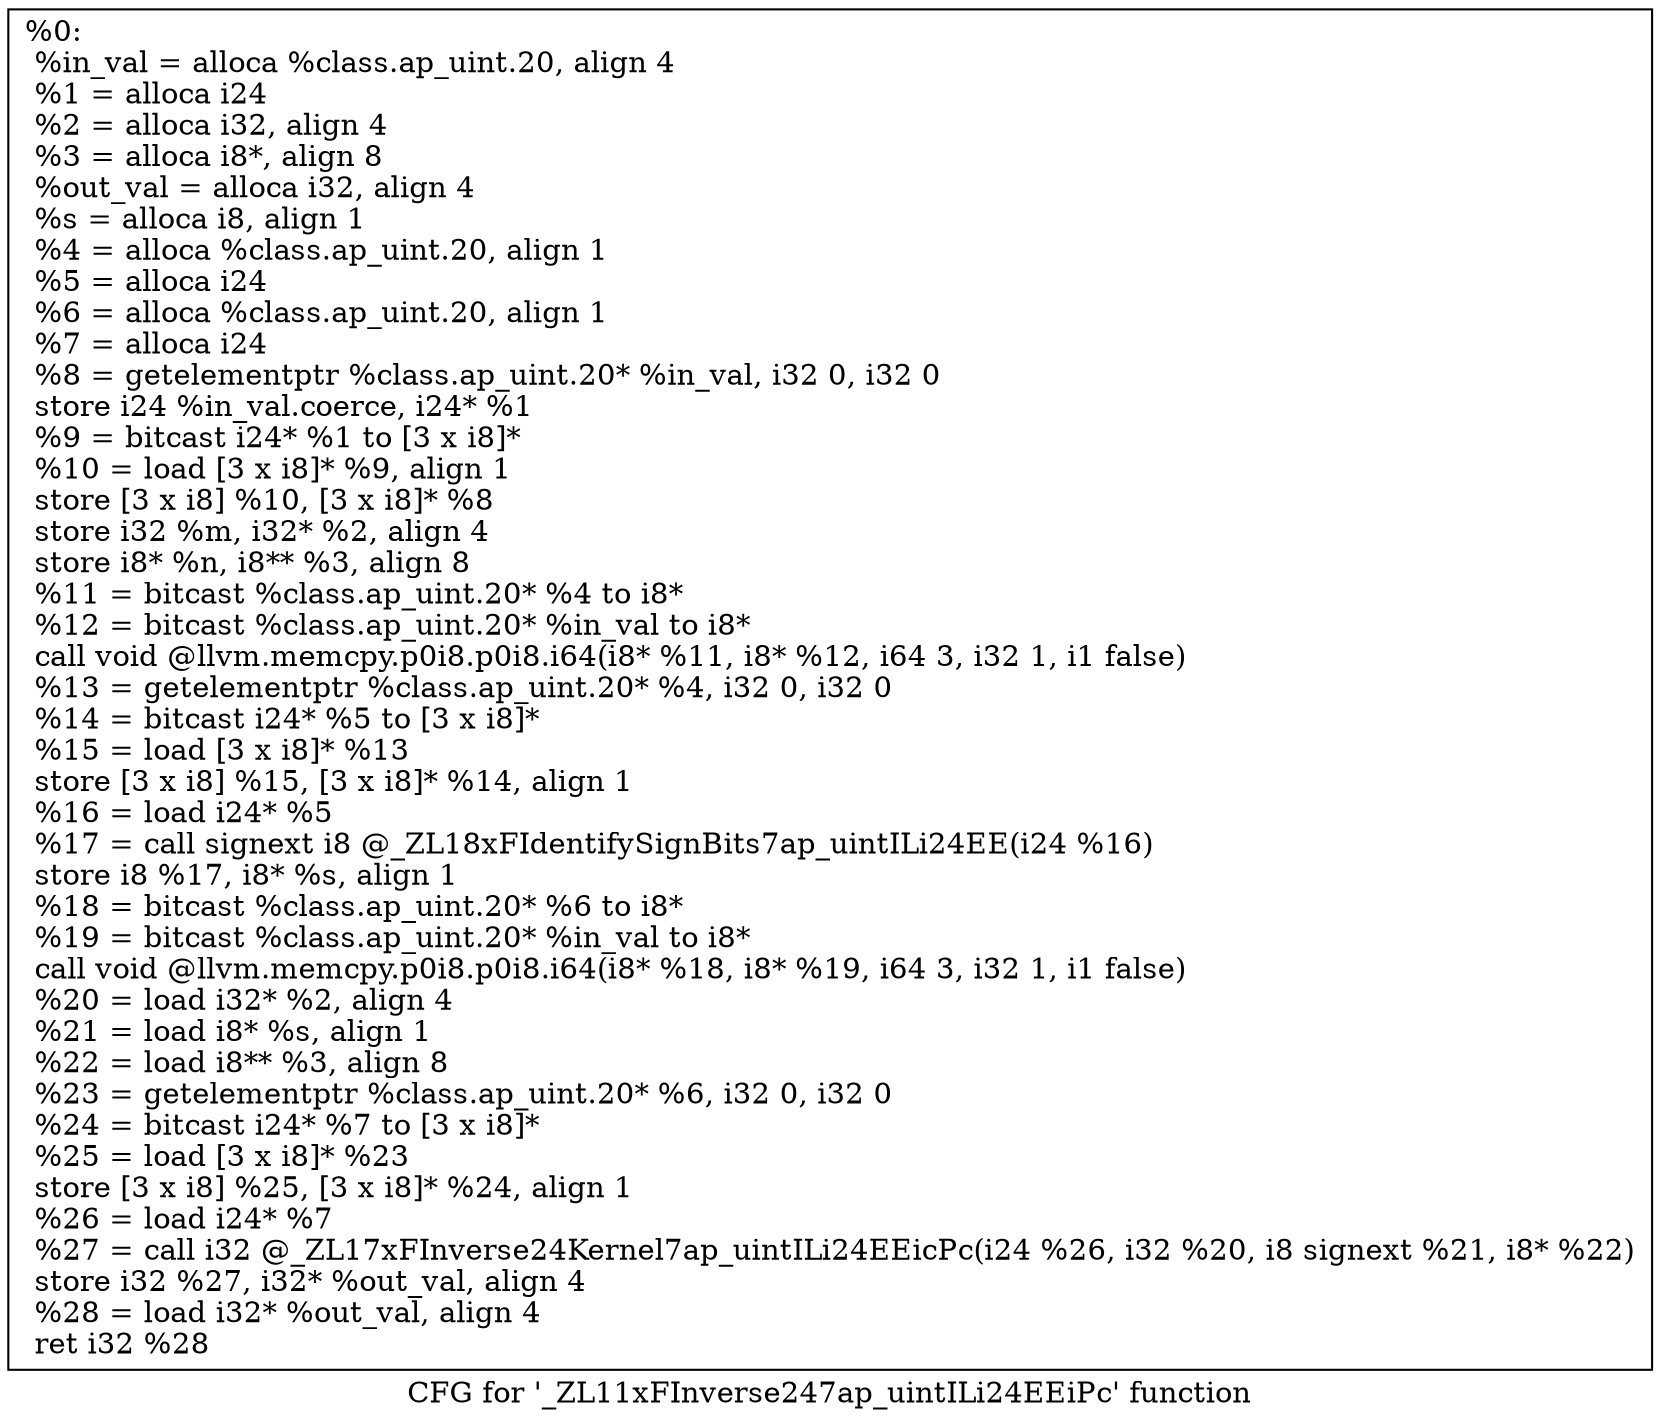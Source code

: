 digraph "CFG for '_ZL11xFInverse247ap_uintILi24EEiPc' function" {
	label="CFG for '_ZL11xFInverse247ap_uintILi24EEiPc' function";

	Node0x3373f50 [shape=record,label="{%0:\l  %in_val = alloca %class.ap_uint.20, align 4\l  %1 = alloca i24\l  %2 = alloca i32, align 4\l  %3 = alloca i8*, align 8\l  %out_val = alloca i32, align 4\l  %s = alloca i8, align 1\l  %4 = alloca %class.ap_uint.20, align 1\l  %5 = alloca i24\l  %6 = alloca %class.ap_uint.20, align 1\l  %7 = alloca i24\l  %8 = getelementptr %class.ap_uint.20* %in_val, i32 0, i32 0\l  store i24 %in_val.coerce, i24* %1\l  %9 = bitcast i24* %1 to [3 x i8]*\l  %10 = load [3 x i8]* %9, align 1\l  store [3 x i8] %10, [3 x i8]* %8\l  store i32 %m, i32* %2, align 4\l  store i8* %n, i8** %3, align 8\l  %11 = bitcast %class.ap_uint.20* %4 to i8*\l  %12 = bitcast %class.ap_uint.20* %in_val to i8*\l  call void @llvm.memcpy.p0i8.p0i8.i64(i8* %11, i8* %12, i64 3, i32 1, i1 false)\l  %13 = getelementptr %class.ap_uint.20* %4, i32 0, i32 0\l  %14 = bitcast i24* %5 to [3 x i8]*\l  %15 = load [3 x i8]* %13\l  store [3 x i8] %15, [3 x i8]* %14, align 1\l  %16 = load i24* %5\l  %17 = call signext i8 @_ZL18xFIdentifySignBits7ap_uintILi24EE(i24 %16)\l  store i8 %17, i8* %s, align 1\l  %18 = bitcast %class.ap_uint.20* %6 to i8*\l  %19 = bitcast %class.ap_uint.20* %in_val to i8*\l  call void @llvm.memcpy.p0i8.p0i8.i64(i8* %18, i8* %19, i64 3, i32 1, i1 false)\l  %20 = load i32* %2, align 4\l  %21 = load i8* %s, align 1\l  %22 = load i8** %3, align 8\l  %23 = getelementptr %class.ap_uint.20* %6, i32 0, i32 0\l  %24 = bitcast i24* %7 to [3 x i8]*\l  %25 = load [3 x i8]* %23\l  store [3 x i8] %25, [3 x i8]* %24, align 1\l  %26 = load i24* %7\l  %27 = call i32 @_ZL17xFInverse24Kernel7ap_uintILi24EEicPc(i24 %26, i32 %20, i8 signext %21, i8* %22)\l  store i32 %27, i32* %out_val, align 4\l  %28 = load i32* %out_val, align 4\l  ret i32 %28\l}"];
}
